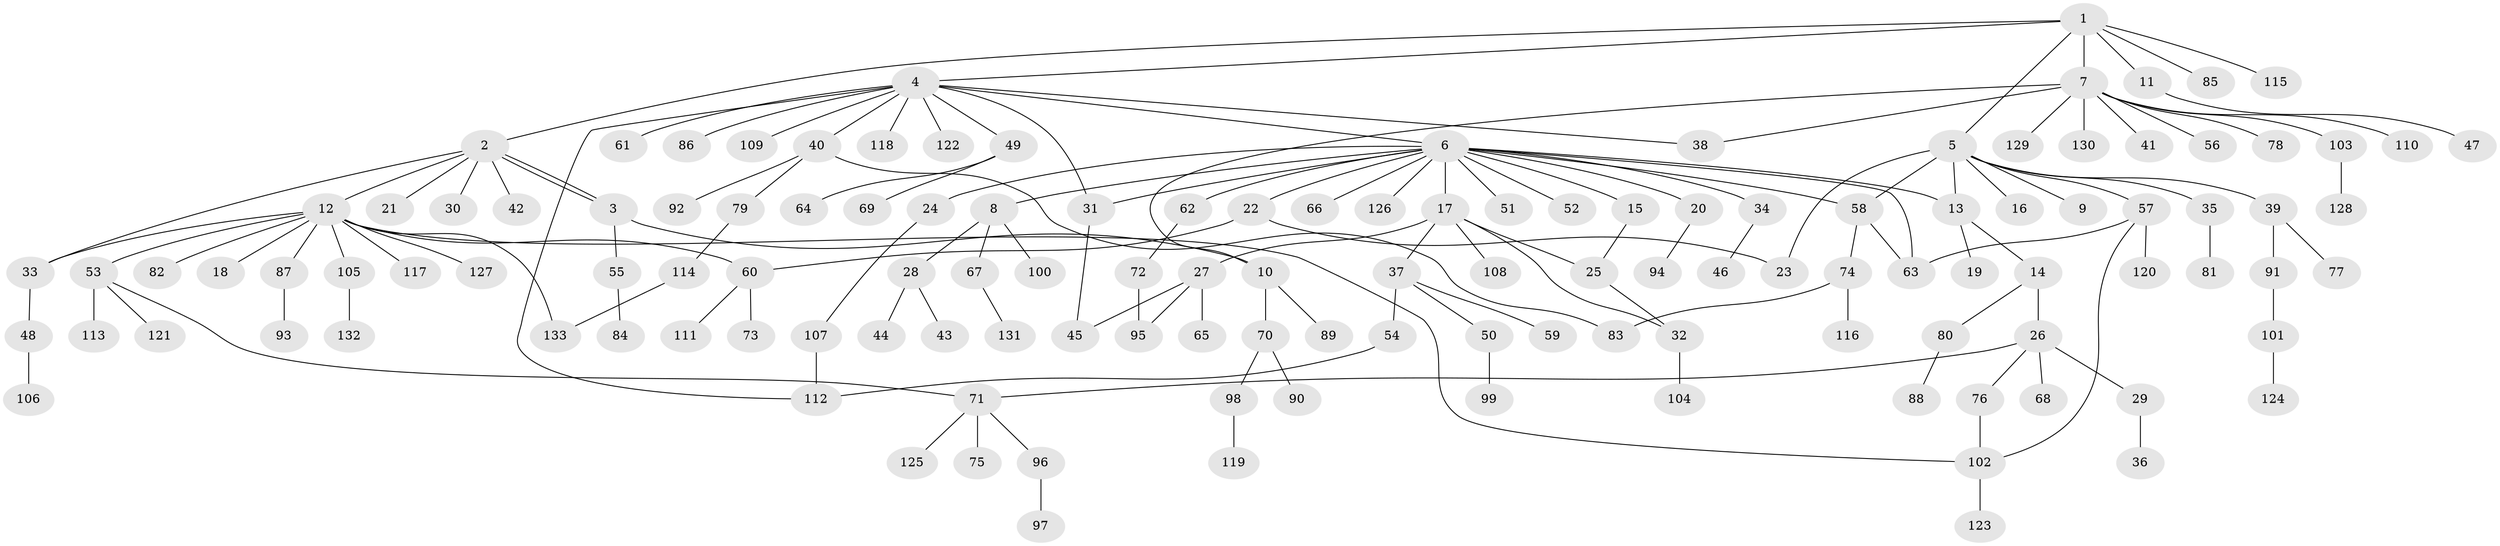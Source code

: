 // coarse degree distribution, {5: 0.018518518518518517, 4: 0.1111111111111111, 3: 0.25925925925925924, 8: 0.037037037037037035, 7: 0.018518518518518517, 10: 0.018518518518518517, 2: 0.2037037037037037, 1: 0.3333333333333333}
// Generated by graph-tools (version 1.1) at 2025/50/03/04/25 22:50:25]
// undirected, 133 vertices, 154 edges
graph export_dot {
  node [color=gray90,style=filled];
  1;
  2;
  3;
  4;
  5;
  6;
  7;
  8;
  9;
  10;
  11;
  12;
  13;
  14;
  15;
  16;
  17;
  18;
  19;
  20;
  21;
  22;
  23;
  24;
  25;
  26;
  27;
  28;
  29;
  30;
  31;
  32;
  33;
  34;
  35;
  36;
  37;
  38;
  39;
  40;
  41;
  42;
  43;
  44;
  45;
  46;
  47;
  48;
  49;
  50;
  51;
  52;
  53;
  54;
  55;
  56;
  57;
  58;
  59;
  60;
  61;
  62;
  63;
  64;
  65;
  66;
  67;
  68;
  69;
  70;
  71;
  72;
  73;
  74;
  75;
  76;
  77;
  78;
  79;
  80;
  81;
  82;
  83;
  84;
  85;
  86;
  87;
  88;
  89;
  90;
  91;
  92;
  93;
  94;
  95;
  96;
  97;
  98;
  99;
  100;
  101;
  102;
  103;
  104;
  105;
  106;
  107;
  108;
  109;
  110;
  111;
  112;
  113;
  114;
  115;
  116;
  117;
  118;
  119;
  120;
  121;
  122;
  123;
  124;
  125;
  126;
  127;
  128;
  129;
  130;
  131;
  132;
  133;
  1 -- 2;
  1 -- 4;
  1 -- 5;
  1 -- 7;
  1 -- 11;
  1 -- 85;
  1 -- 115;
  2 -- 3;
  2 -- 3;
  2 -- 12;
  2 -- 21;
  2 -- 30;
  2 -- 33;
  2 -- 42;
  3 -- 10;
  3 -- 55;
  4 -- 6;
  4 -- 31;
  4 -- 38;
  4 -- 40;
  4 -- 49;
  4 -- 61;
  4 -- 86;
  4 -- 109;
  4 -- 112;
  4 -- 118;
  4 -- 122;
  5 -- 9;
  5 -- 13;
  5 -- 16;
  5 -- 23;
  5 -- 35;
  5 -- 39;
  5 -- 57;
  5 -- 58;
  6 -- 8;
  6 -- 13;
  6 -- 15;
  6 -- 17;
  6 -- 20;
  6 -- 22;
  6 -- 24;
  6 -- 31;
  6 -- 34;
  6 -- 51;
  6 -- 52;
  6 -- 58;
  6 -- 62;
  6 -- 63;
  6 -- 66;
  6 -- 126;
  7 -- 10;
  7 -- 38;
  7 -- 41;
  7 -- 56;
  7 -- 78;
  7 -- 103;
  7 -- 110;
  7 -- 129;
  7 -- 130;
  8 -- 28;
  8 -- 67;
  8 -- 100;
  10 -- 70;
  10 -- 89;
  11 -- 47;
  12 -- 18;
  12 -- 33;
  12 -- 53;
  12 -- 60;
  12 -- 82;
  12 -- 87;
  12 -- 102;
  12 -- 105;
  12 -- 117;
  12 -- 127;
  12 -- 133;
  13 -- 14;
  13 -- 19;
  14 -- 26;
  14 -- 80;
  15 -- 25;
  17 -- 25;
  17 -- 27;
  17 -- 32;
  17 -- 37;
  17 -- 108;
  20 -- 94;
  22 -- 23;
  22 -- 60;
  24 -- 107;
  25 -- 32;
  26 -- 29;
  26 -- 68;
  26 -- 71;
  26 -- 76;
  27 -- 45;
  27 -- 65;
  27 -- 95;
  28 -- 43;
  28 -- 44;
  29 -- 36;
  31 -- 45;
  32 -- 104;
  33 -- 48;
  34 -- 46;
  35 -- 81;
  37 -- 50;
  37 -- 54;
  37 -- 59;
  39 -- 77;
  39 -- 91;
  40 -- 79;
  40 -- 83;
  40 -- 92;
  48 -- 106;
  49 -- 64;
  49 -- 69;
  50 -- 99;
  53 -- 71;
  53 -- 113;
  53 -- 121;
  54 -- 112;
  55 -- 84;
  57 -- 63;
  57 -- 102;
  57 -- 120;
  58 -- 63;
  58 -- 74;
  60 -- 73;
  60 -- 111;
  62 -- 72;
  67 -- 131;
  70 -- 90;
  70 -- 98;
  71 -- 75;
  71 -- 96;
  71 -- 125;
  72 -- 95;
  74 -- 83;
  74 -- 116;
  76 -- 102;
  79 -- 114;
  80 -- 88;
  87 -- 93;
  91 -- 101;
  96 -- 97;
  98 -- 119;
  101 -- 124;
  102 -- 123;
  103 -- 128;
  105 -- 132;
  107 -- 112;
  114 -- 133;
}
